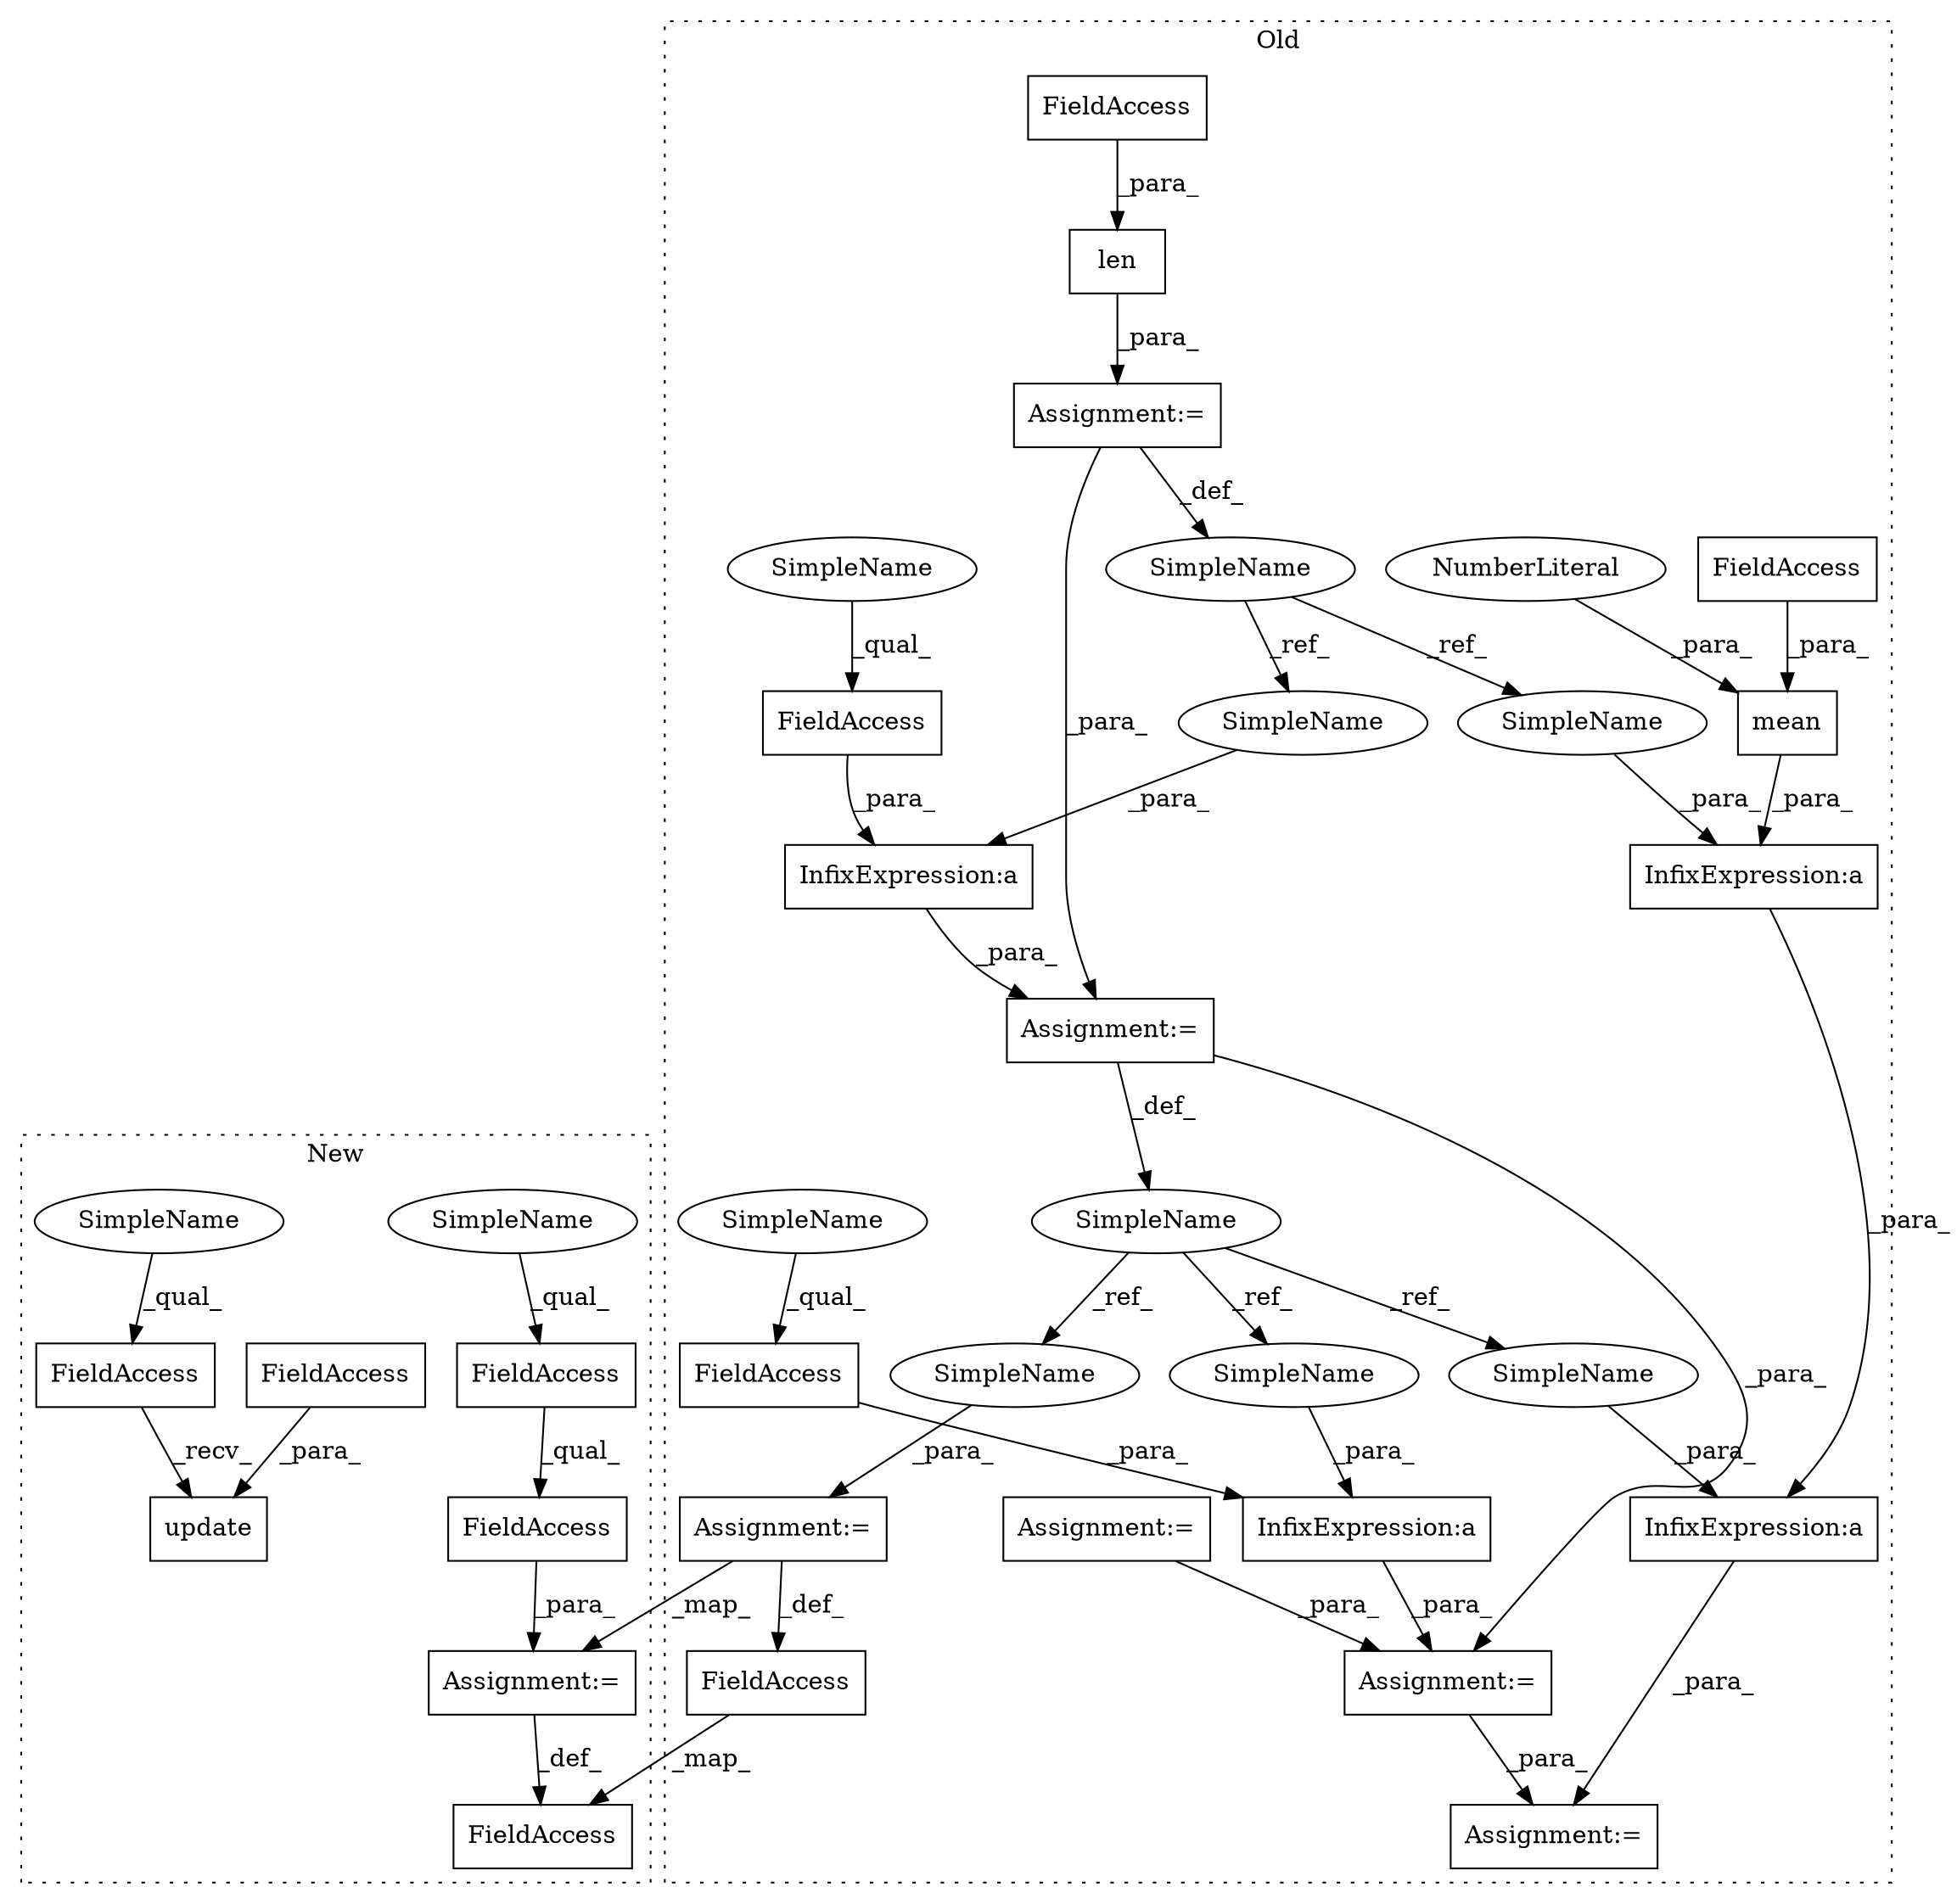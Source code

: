 digraph G {
subgraph cluster0 {
1 [label="len" a="32" s="17148,17156" l="4,1" shape="box"];
3 [label="FieldAccess" a="22" s="17152" l="4" shape="box"];
6 [label="InfixExpression:a" a="27" s="17181" l="3" shape="box"];
7 [label="InfixExpression:a" a="27" s="17283" l="3" shape="box"];
8 [label="InfixExpression:a" a="27" s="17258" l="3" shape="box"];
9 [label="InfixExpression:a" a="27" s="17227" l="3" shape="box"];
10 [label="FieldAccess" a="22" s="17211" l="16" shape="box"];
12 [label="FieldAccess" a="22" s="17184" l="16" shape="box"];
14 [label="mean" a="32" s="17270,17281" l="5,1" shape="box"];
15 [label="NumberLiteral" a="34" s="17280" l="1" shape="ellipse"];
16 [label="FieldAccess" a="22" s="17275" l="4" shape="box"];
17 [label="SimpleName" a="42" s="17146" l="1" shape="ellipse"];
18 [label="SimpleName" a="42" s="17163" l="15" shape="ellipse"];
19 [label="Assignment:=" a="7" s="17208" l="2" shape="box"];
20 [label="Assignment:=" a="7" s="17108" l="1" shape="box"];
21 [label="Assignment:=" a="7" s="17178" l="1" shape="box"];
22 [label="Assignment:=" a="7" s="17253" l="2" shape="box"];
23 [label="Assignment:=" a="7" s="17147" l="1" shape="box"];
25 [label="FieldAccess" a="22" s="17360" l="16" shape="box"];
27 [label="Assignment:=" a="7" s="17376" l="1" shape="box"];
28 [label="SimpleName" a="42" s="17184" l="4" shape="ellipse"];
29 [label="SimpleName" a="42" s="17211" l="4" shape="ellipse"];
30 [label="SimpleName" a="42" s="17180" l="1" shape="ellipse"];
31 [label="SimpleName" a="42" s="17257" l="1" shape="ellipse"];
32 [label="SimpleName" a="42" s="17230" l="15" shape="ellipse"];
33 [label="SimpleName" a="42" s="17377" l="15" shape="ellipse"];
34 [label="SimpleName" a="42" s="17286" l="15" shape="ellipse"];
label = "Old";
style="dotted";
}
subgraph cluster1 {
2 [label="update" a="32" s="17018,17029" l="7,1" shape="box"];
4 [label="FieldAccess" a="22" s="17025" l="4" shape="box"];
5 [label="FieldAccess" a="22" s="17003" l="14" shape="box"];
11 [label="FieldAccess" a="22" s="17053" l="14" shape="box"];
13 [label="FieldAccess" a="22" s="17053" l="18" shape="box"];
24 [label="FieldAccess" a="22" s="17036" l="16" shape="box"];
26 [label="Assignment:=" a="7" s="17052" l="1" shape="box"];
35 [label="SimpleName" a="42" s="17053" l="4" shape="ellipse"];
36 [label="SimpleName" a="42" s="17003" l="4" shape="ellipse"];
label = "New";
style="dotted";
}
1 -> 23 [label="_para_"];
3 -> 1 [label="_para_"];
4 -> 2 [label="_para_"];
5 -> 2 [label="_recv_"];
6 -> 21 [label="_para_"];
7 -> 22 [label="_para_"];
8 -> 7 [label="_para_"];
9 -> 19 [label="_para_"];
10 -> 9 [label="_para_"];
11 -> 13 [label="_qual_"];
12 -> 6 [label="_para_"];
13 -> 26 [label="_para_"];
14 -> 8 [label="_para_"];
15 -> 14 [label="_para_"];
16 -> 14 [label="_para_"];
17 -> 30 [label="_ref_"];
17 -> 31 [label="_ref_"];
18 -> 34 [label="_ref_"];
18 -> 33 [label="_ref_"];
18 -> 32 [label="_ref_"];
19 -> 22 [label="_para_"];
20 -> 19 [label="_para_"];
21 -> 18 [label="_def_"];
21 -> 19 [label="_para_"];
23 -> 17 [label="_def_"];
23 -> 21 [label="_para_"];
25 -> 24 [label="_map_"];
26 -> 24 [label="_def_"];
27 -> 25 [label="_def_"];
27 -> 26 [label="_map_"];
28 -> 12 [label="_qual_"];
29 -> 10 [label="_qual_"];
30 -> 6 [label="_para_"];
31 -> 8 [label="_para_"];
32 -> 9 [label="_para_"];
33 -> 27 [label="_para_"];
34 -> 7 [label="_para_"];
35 -> 11 [label="_qual_"];
36 -> 5 [label="_qual_"];
}